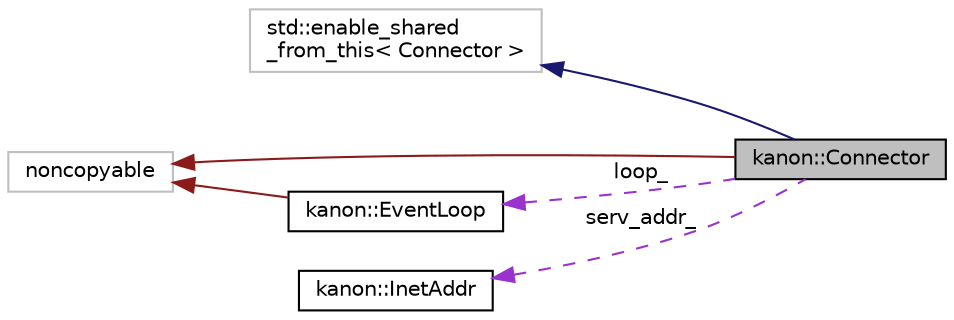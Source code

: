 digraph "kanon::Connector"
{
 // INTERACTIVE_SVG=YES
 // LATEX_PDF_SIZE
  bgcolor="transparent";
  edge [fontname="Helvetica",fontsize="10",labelfontname="Helvetica",labelfontsize="10"];
  node [fontname="Helvetica",fontsize="10",shape=record];
  rankdir="LR";
  Node1 [label="kanon::Connector",height=0.2,width=0.4,color="black", fillcolor="grey75", style="filled", fontcolor="black",tooltip="Connect to peer(server)"];
  Node2 -> Node1 [dir="back",color="midnightblue",fontsize="10",style="solid",fontname="Helvetica"];
  Node2 [label="std::enable_shared\l_from_this\< Connector \>",height=0.2,width=0.4,color="grey75",tooltip=" "];
  Node3 -> Node1 [dir="back",color="firebrick4",fontsize="10",style="solid",fontname="Helvetica"];
  Node3 [label="noncopyable",height=0.2,width=0.4,color="grey75",tooltip=" "];
  Node4 -> Node1 [dir="back",color="darkorchid3",fontsize="10",style="dashed",label=" loop_" ,fontname="Helvetica"];
  Node4 [label="kanon::EventLoop",height=0.2,width=0.4,color="black",URL="$classkanon_1_1EventLoop.html",tooltip="A loop that process various events."];
  Node3 -> Node4 [dir="back",color="firebrick4",fontsize="10",style="solid",fontname="Helvetica"];
  Node5 -> Node1 [dir="back",color="darkorchid3",fontsize="10",style="dashed",label=" serv_addr_" ,fontname="Helvetica"];
  Node5 [label="kanon::InetAddr",height=0.2,width=0.4,color="black",URL="$classkanon_1_1InetAddr.html",tooltip="Represent a internet address(Ipv4 or Ipv6)"];
}
